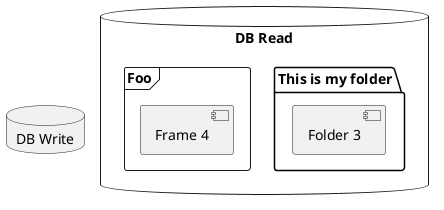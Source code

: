 @startuml

database "DB Read" {
  folder "This is my folder" {
	[Folder 3]
  }
  frame "Foo" {
	[Frame 4]
  }
}

database "DB Write" {
  folder "This is my folder" {
	[Folder 3]
  }
  frame "Foo" {
	[Frame 4]
  }
}


@enduml